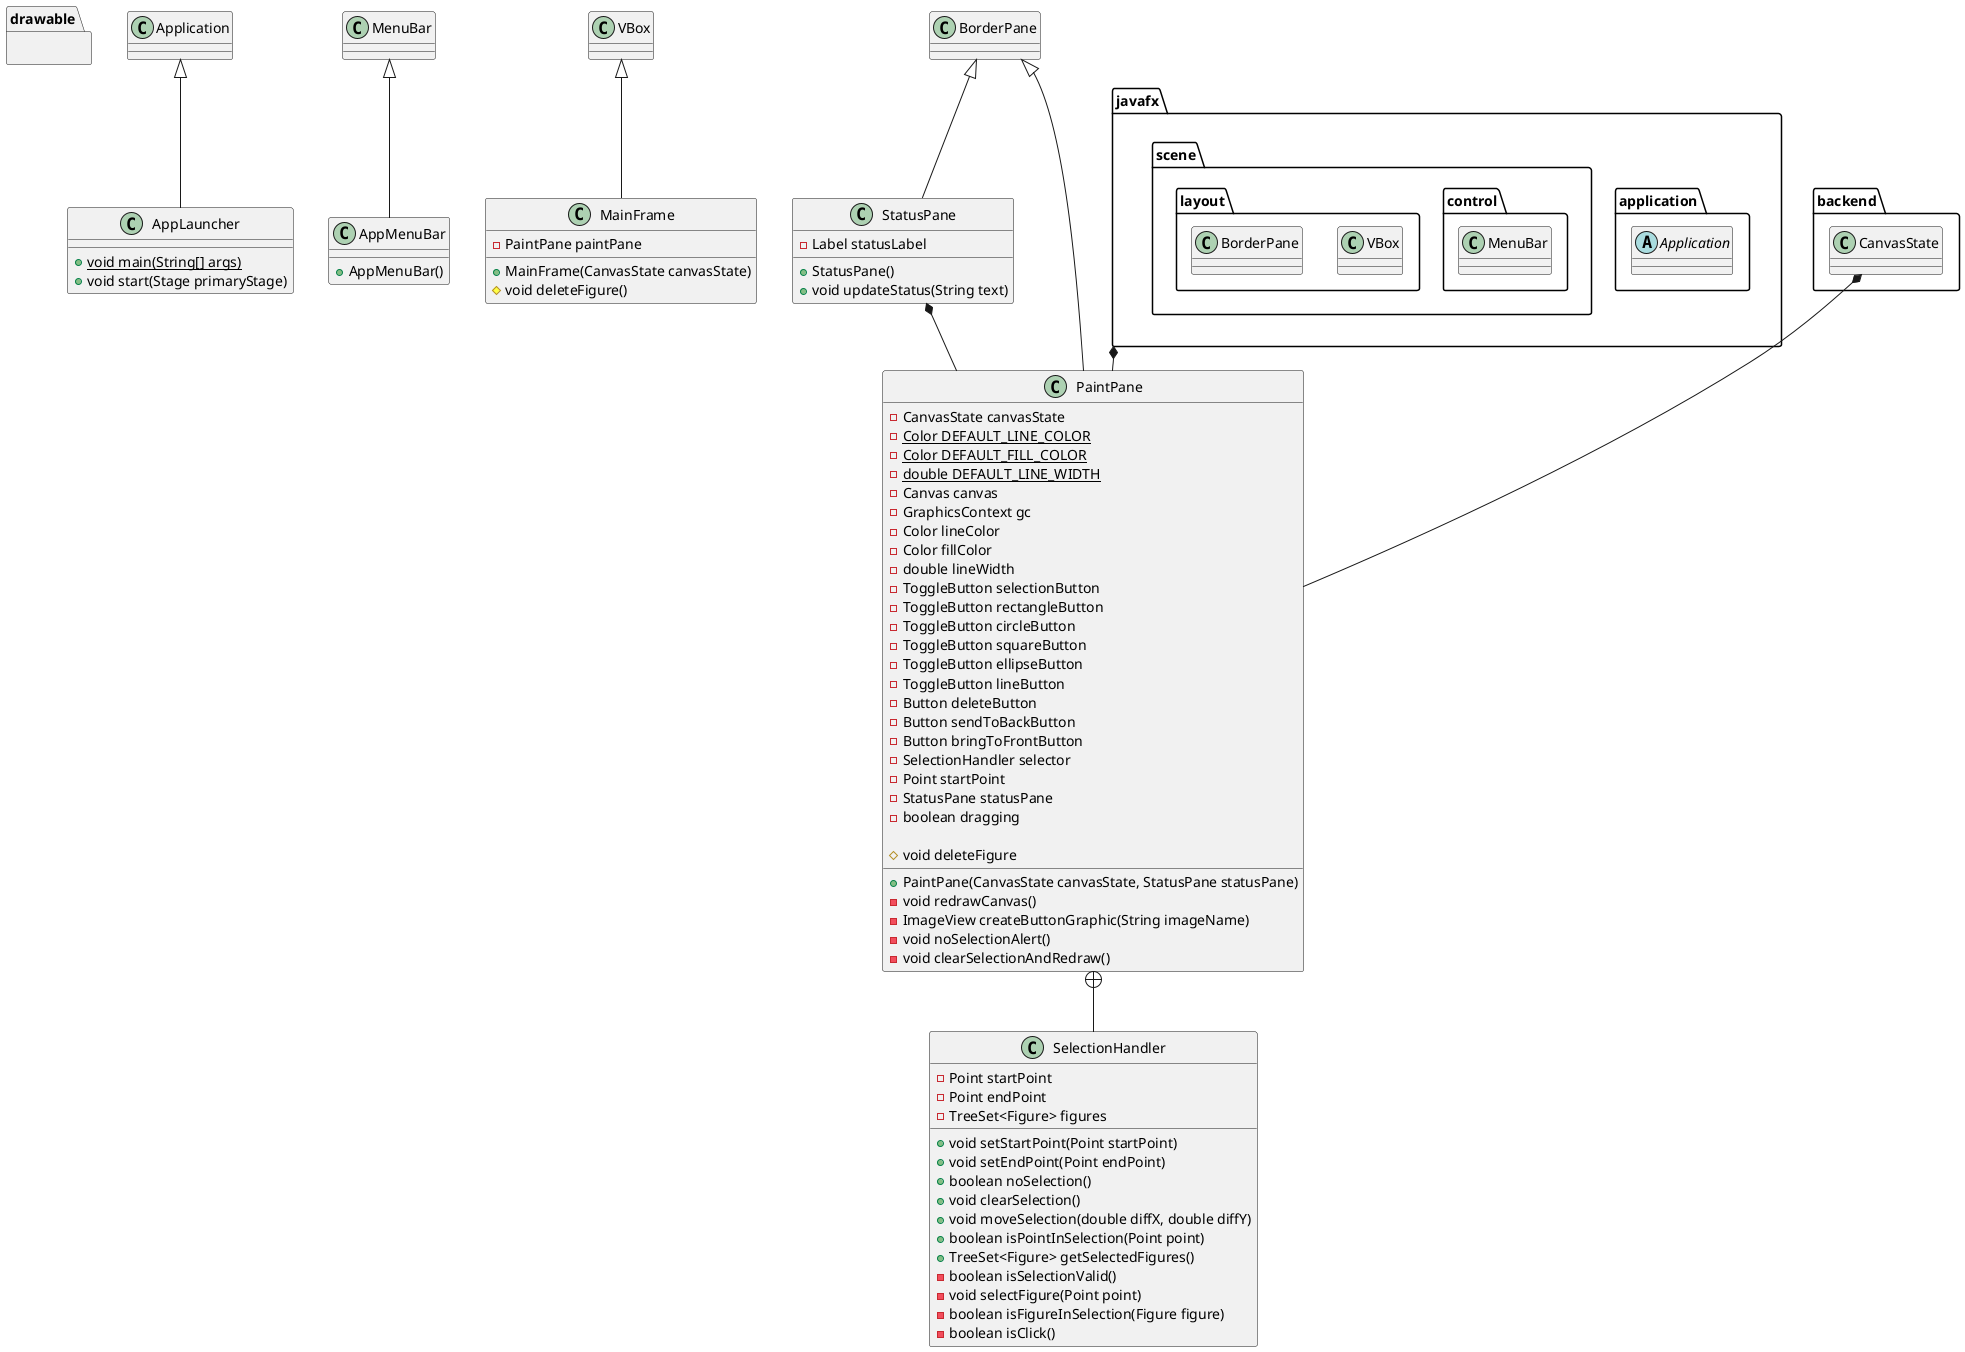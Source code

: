 @startuml
'https://plantuml.com/class-diagram

package drawable {
}

package javafx {
    package application {
        abstract class Application
    }
    package scene {
        package control {
            class MenuBar
        }
        package layout {
            class VBox
            class BorderPane
        }
    }
}

class AppLauncher extends Application {
    + {static} void main(String[] args)
    + void start(Stage primaryStage)
}

class AppMenuBar extends MenuBar {
    + AppMenuBar()
}

class MainFrame extends VBox {
    - PaintPane paintPane

    + MainFrame(CanvasState canvasState)
    # void deleteFigure()
}

class StatusPane extends BorderPane {
    - Label statusLabel

    + StatusPane()
    + void updateStatus(String text)
}

package backend {
    class CanvasState
}

class PaintPane extends BorderPane {
    - CanvasState canvasState
    - {static} Color DEFAULT_LINE_COLOR
    - {static} Color DEFAULT_FILL_COLOR
    - {static} double DEFAULT_LINE_WIDTH
    - Canvas canvas
    - GraphicsContext gc
    - Color lineColor
    - Color fillColor
    - double lineWidth
    - ToggleButton selectionButton
    - ToggleButton rectangleButton
    - ToggleButton circleButton
    - ToggleButton squareButton
    - ToggleButton ellipseButton
    - ToggleButton lineButton
    - Button deleteButton
    - Button sendToBackButton
    - Button bringToFrontButton
    - SelectionHandler selector
    - Point startPoint
    - StatusPane statusPane
    - boolean dragging

    + PaintPane(CanvasState canvasState, StatusPane statusPane)
    - void redrawCanvas()
    - ImageView createButtonGraphic(String imageName)
    - void noSelectionAlert()
    - void clearSelectionAndRedraw()
    # void deleteFigure
}

class SelectionHandler {
    - Point startPoint
    - Point endPoint
    - TreeSet<Figure> figures

    + void setStartPoint(Point startPoint)
    + void setEndPoint(Point endPoint)
    + boolean noSelection()
    + void clearSelection()
    + void moveSelection(double diffX, double diffY)
    + boolean isPointInSelection(Point point)
    + TreeSet<Figure> getSelectedFigures()
    - boolean isSelectionValid()
    - void selectFigure(Point point)
    - boolean isFigureInSelection(Figure figure)
    - boolean isClick()
}

CanvasState *-- PaintPane
StatusPane *-- PaintPane
PaintPane +-- SelectionHandler
javafx *-- PaintPane

@enduml